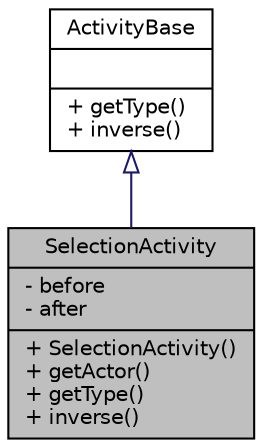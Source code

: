 digraph "SelectionActivity"
{
 // LATEX_PDF_SIZE
  edge [fontname="Helvetica",fontsize="10",labelfontname="Helvetica",labelfontsize="10"];
  node [fontname="Helvetica",fontsize="10",shape=record];
  Node1 [label="{SelectionActivity\n|- before\l- after\l|+ SelectionActivity()\l+ getActor()\l+ getType()\l+ inverse()\l}",height=0.2,width=0.4,color="black", fillcolor="grey75", style="filled", fontcolor="black",tooltip="An activity that represents selection of an object."];
  Node2 -> Node1 [dir="back",color="midnightblue",fontsize="10",style="solid",arrowtail="onormal",fontname="Helvetica"];
  Node2 [label="{ActivityBase\n||+ getType()\l+ inverse()\l}",height=0.2,width=0.4,color="black", fillcolor="white", style="filled",URL="$class_activity_base.html",tooltip="A class that represents an activity: transformation, selection."];
}
